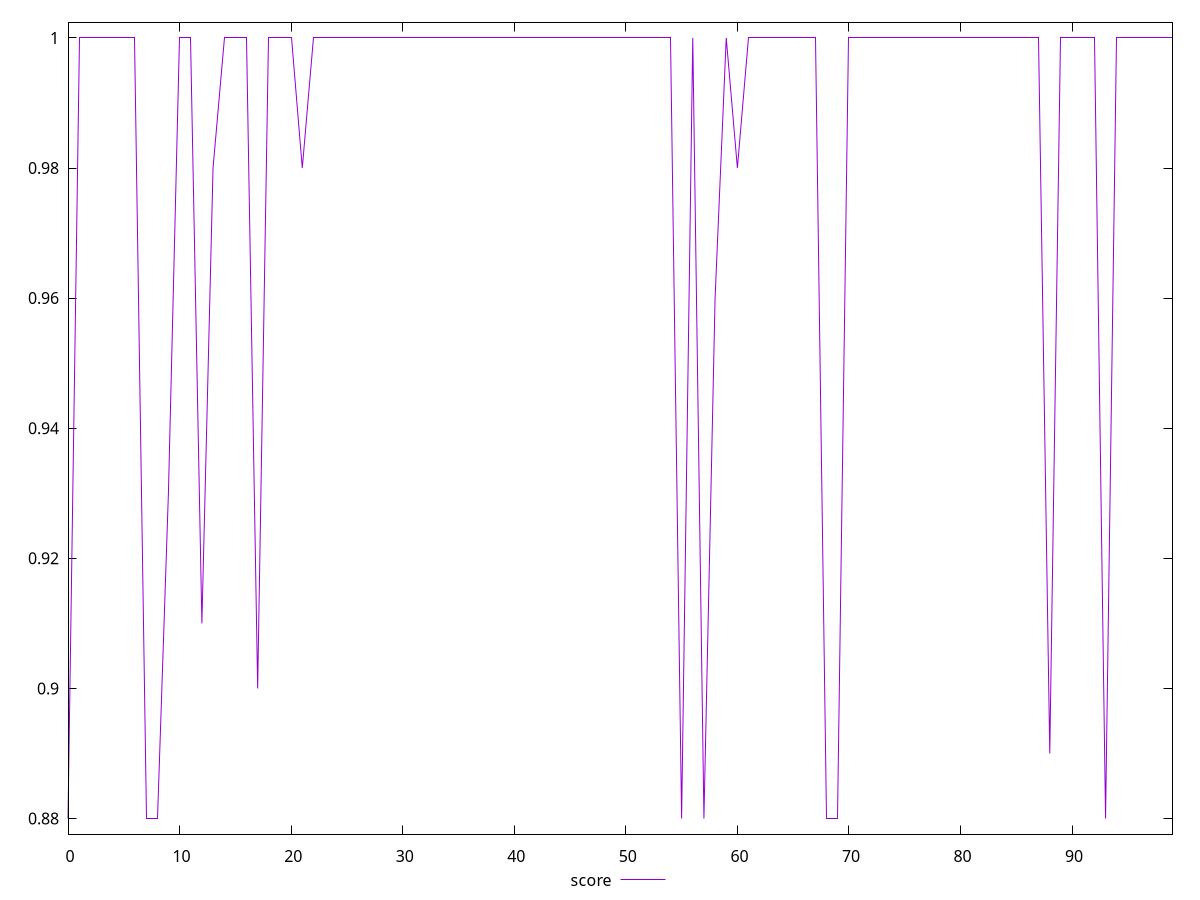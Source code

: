 reset

$score <<EOF
0 0.88
1 1
2 1
3 1
4 1
5 1
6 1
7 0.88
8 0.88
9 0.93
10 1
11 1
12 0.91
13 0.98
14 1
15 1
16 1
17 0.9
18 1
19 1
20 1
21 0.98
22 1
23 1
24 1
25 1
26 1
27 1
28 1
29 1
30 1
31 1
32 1
33 1
34 1
35 1
36 1
37 1
38 1
39 1
40 1
41 1
42 1
43 1
44 1
45 1
46 1
47 1
48 1
49 1
50 1
51 1
52 1
53 1
54 1
55 0.88
56 1
57 0.88
58 0.96
59 1
60 0.98
61 1
62 1
63 1
64 1
65 1
66 1
67 1
68 0.88
69 0.88
70 1
71 1
72 1
73 1
74 1
75 1
76 1
77 1
78 1
79 1
80 1
81 1
82 1
83 1
84 1
85 1
86 1
87 1
88 0.89
89 1
90 1
91 1
92 1
93 0.88
94 1
95 1
96 1
97 1
98 1
99 1
EOF

set key outside below
set xrange [0:99]
set yrange [0.8776:1.0024]
set trange [0.8776:1.0024]
set terminal svg size 640, 500 enhanced background rgb 'white'
set output "report_00017_2021-02-10T15-08-03.406Z/unminified-css/samples/pages/score/values.svg"

plot $score title "score" with line

reset
